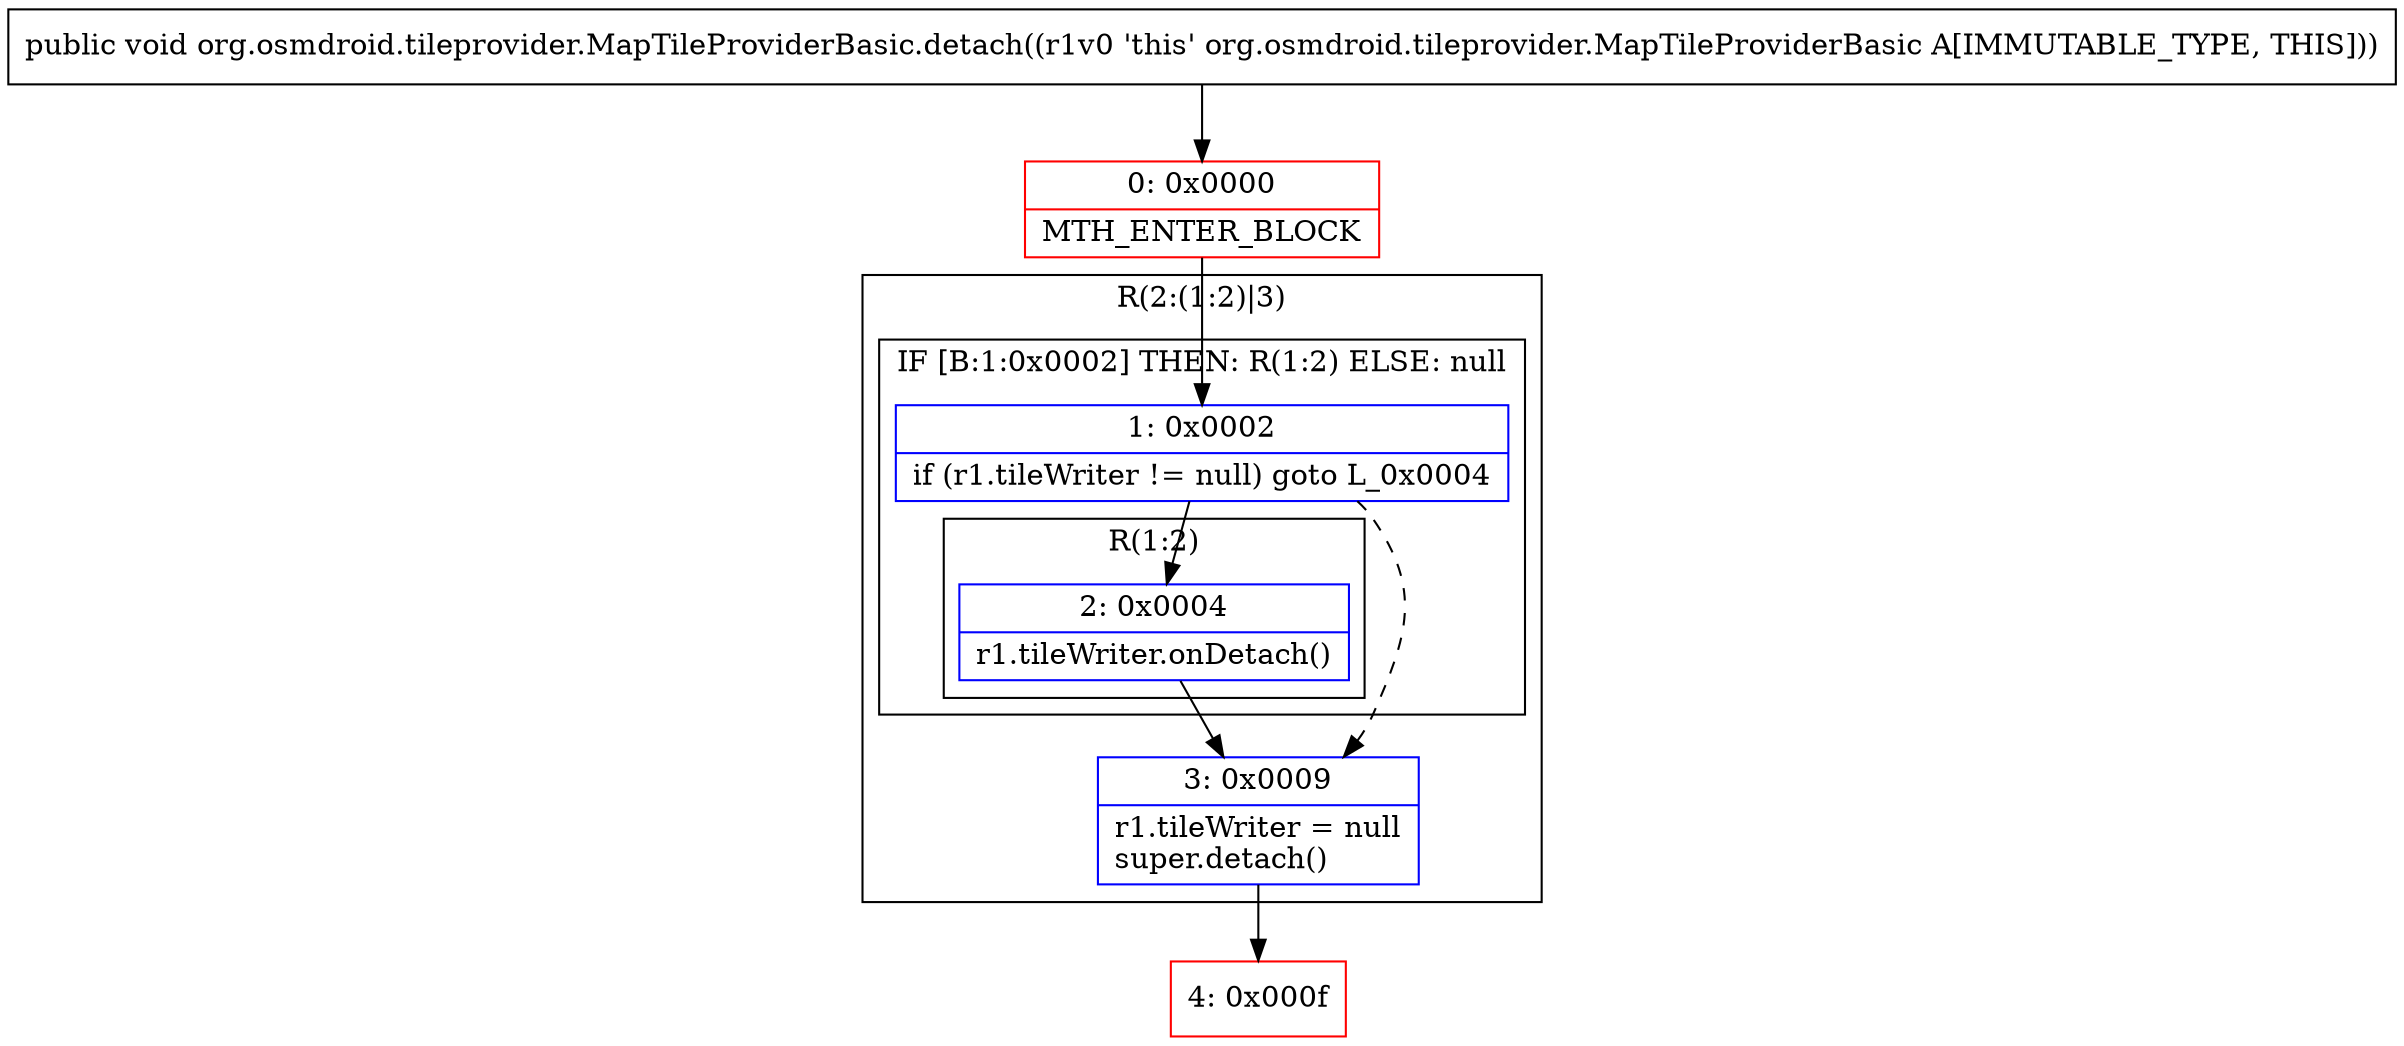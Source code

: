 digraph "CFG fororg.osmdroid.tileprovider.MapTileProviderBasic.detach()V" {
subgraph cluster_Region_1275128591 {
label = "R(2:(1:2)|3)";
node [shape=record,color=blue];
subgraph cluster_IfRegion_318402842 {
label = "IF [B:1:0x0002] THEN: R(1:2) ELSE: null";
node [shape=record,color=blue];
Node_1 [shape=record,label="{1\:\ 0x0002|if (r1.tileWriter != null) goto L_0x0004\l}"];
subgraph cluster_Region_1297047193 {
label = "R(1:2)";
node [shape=record,color=blue];
Node_2 [shape=record,label="{2\:\ 0x0004|r1.tileWriter.onDetach()\l}"];
}
}
Node_3 [shape=record,label="{3\:\ 0x0009|r1.tileWriter = null\lsuper.detach()\l}"];
}
Node_0 [shape=record,color=red,label="{0\:\ 0x0000|MTH_ENTER_BLOCK\l}"];
Node_4 [shape=record,color=red,label="{4\:\ 0x000f}"];
MethodNode[shape=record,label="{public void org.osmdroid.tileprovider.MapTileProviderBasic.detach((r1v0 'this' org.osmdroid.tileprovider.MapTileProviderBasic A[IMMUTABLE_TYPE, THIS])) }"];
MethodNode -> Node_0;
Node_1 -> Node_2;
Node_1 -> Node_3[style=dashed];
Node_2 -> Node_3;
Node_3 -> Node_4;
Node_0 -> Node_1;
}

